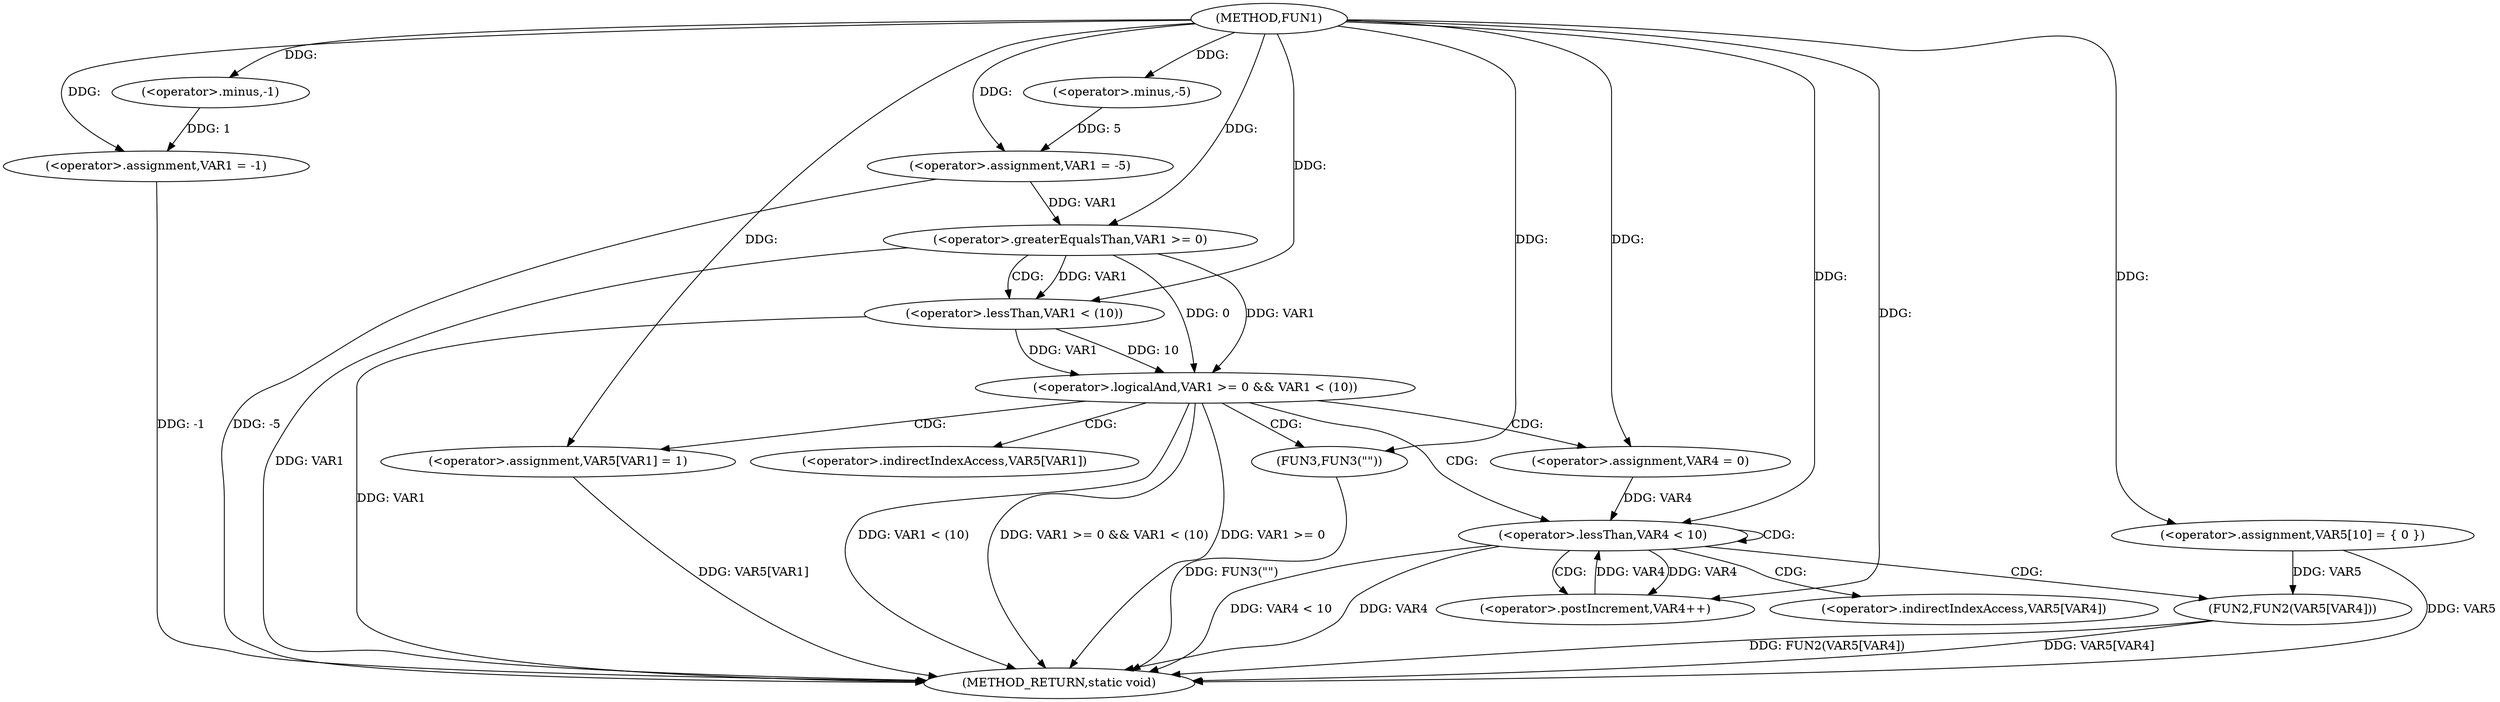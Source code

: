 digraph FUN1 {  
"1000100" [label = "(METHOD,FUN1)" ]
"1000152" [label = "(METHOD_RETURN,static void)" ]
"1000103" [label = "(<operator>.assignment,VAR1 = -1)" ]
"1000105" [label = "(<operator>.minus,-1)" ]
"1000109" [label = "(<operator>.assignment,VAR1 = -5)" ]
"1000111" [label = "(<operator>.minus,-5)" ]
"1000118" [label = "(<operator>.assignment,VAR5[10] = { 0 })" ]
"1000121" [label = "(<operator>.logicalAnd,VAR1 >= 0 && VAR1 < (10))" ]
"1000122" [label = "(<operator>.greaterEqualsThan,VAR1 >= 0)" ]
"1000125" [label = "(<operator>.lessThan,VAR1 < (10))" ]
"1000129" [label = "(<operator>.assignment,VAR5[VAR1] = 1)" ]
"1000135" [label = "(<operator>.assignment,VAR4 = 0)" ]
"1000138" [label = "(<operator>.lessThan,VAR4 < 10)" ]
"1000141" [label = "(<operator>.postIncrement,VAR4++)" ]
"1000144" [label = "(FUN2,FUN2(VAR5[VAR4]))" ]
"1000150" [label = "(FUN3,FUN3(\"\"))" ]
"1000130" [label = "(<operator>.indirectIndexAccess,VAR5[VAR1])" ]
"1000145" [label = "(<operator>.indirectIndexAccess,VAR5[VAR4])" ]
  "1000121" -> "1000152"  [ label = "DDG: VAR1 < (10)"] 
  "1000103" -> "1000152"  [ label = "DDG: -1"] 
  "1000121" -> "1000152"  [ label = "DDG: VAR1 >= 0 && VAR1 < (10)"] 
  "1000150" -> "1000152"  [ label = "DDG: FUN3(\"\")"] 
  "1000138" -> "1000152"  [ label = "DDG: VAR4 < 10"] 
  "1000118" -> "1000152"  [ label = "DDG: VAR5"] 
  "1000109" -> "1000152"  [ label = "DDG: -5"] 
  "1000129" -> "1000152"  [ label = "DDG: VAR5[VAR1]"] 
  "1000125" -> "1000152"  [ label = "DDG: VAR1"] 
  "1000122" -> "1000152"  [ label = "DDG: VAR1"] 
  "1000138" -> "1000152"  [ label = "DDG: VAR4"] 
  "1000144" -> "1000152"  [ label = "DDG: FUN2(VAR5[VAR4])"] 
  "1000121" -> "1000152"  [ label = "DDG: VAR1 >= 0"] 
  "1000144" -> "1000152"  [ label = "DDG: VAR5[VAR4]"] 
  "1000105" -> "1000103"  [ label = "DDG: 1"] 
  "1000100" -> "1000103"  [ label = "DDG: "] 
  "1000100" -> "1000105"  [ label = "DDG: "] 
  "1000111" -> "1000109"  [ label = "DDG: 5"] 
  "1000100" -> "1000109"  [ label = "DDG: "] 
  "1000100" -> "1000111"  [ label = "DDG: "] 
  "1000100" -> "1000118"  [ label = "DDG: "] 
  "1000122" -> "1000121"  [ label = "DDG: VAR1"] 
  "1000122" -> "1000121"  [ label = "DDG: 0"] 
  "1000109" -> "1000122"  [ label = "DDG: VAR1"] 
  "1000100" -> "1000122"  [ label = "DDG: "] 
  "1000125" -> "1000121"  [ label = "DDG: VAR1"] 
  "1000125" -> "1000121"  [ label = "DDG: 10"] 
  "1000122" -> "1000125"  [ label = "DDG: VAR1"] 
  "1000100" -> "1000125"  [ label = "DDG: "] 
  "1000100" -> "1000129"  [ label = "DDG: "] 
  "1000100" -> "1000135"  [ label = "DDG: "] 
  "1000141" -> "1000138"  [ label = "DDG: VAR4"] 
  "1000135" -> "1000138"  [ label = "DDG: VAR4"] 
  "1000100" -> "1000138"  [ label = "DDG: "] 
  "1000138" -> "1000141"  [ label = "DDG: VAR4"] 
  "1000100" -> "1000141"  [ label = "DDG: "] 
  "1000118" -> "1000144"  [ label = "DDG: VAR5"] 
  "1000100" -> "1000150"  [ label = "DDG: "] 
  "1000121" -> "1000129"  [ label = "CDG: "] 
  "1000121" -> "1000130"  [ label = "CDG: "] 
  "1000121" -> "1000150"  [ label = "CDG: "] 
  "1000121" -> "1000135"  [ label = "CDG: "] 
  "1000121" -> "1000138"  [ label = "CDG: "] 
  "1000122" -> "1000125"  [ label = "CDG: "] 
  "1000138" -> "1000141"  [ label = "CDG: "] 
  "1000138" -> "1000145"  [ label = "CDG: "] 
  "1000138" -> "1000144"  [ label = "CDG: "] 
  "1000138" -> "1000138"  [ label = "CDG: "] 
}
